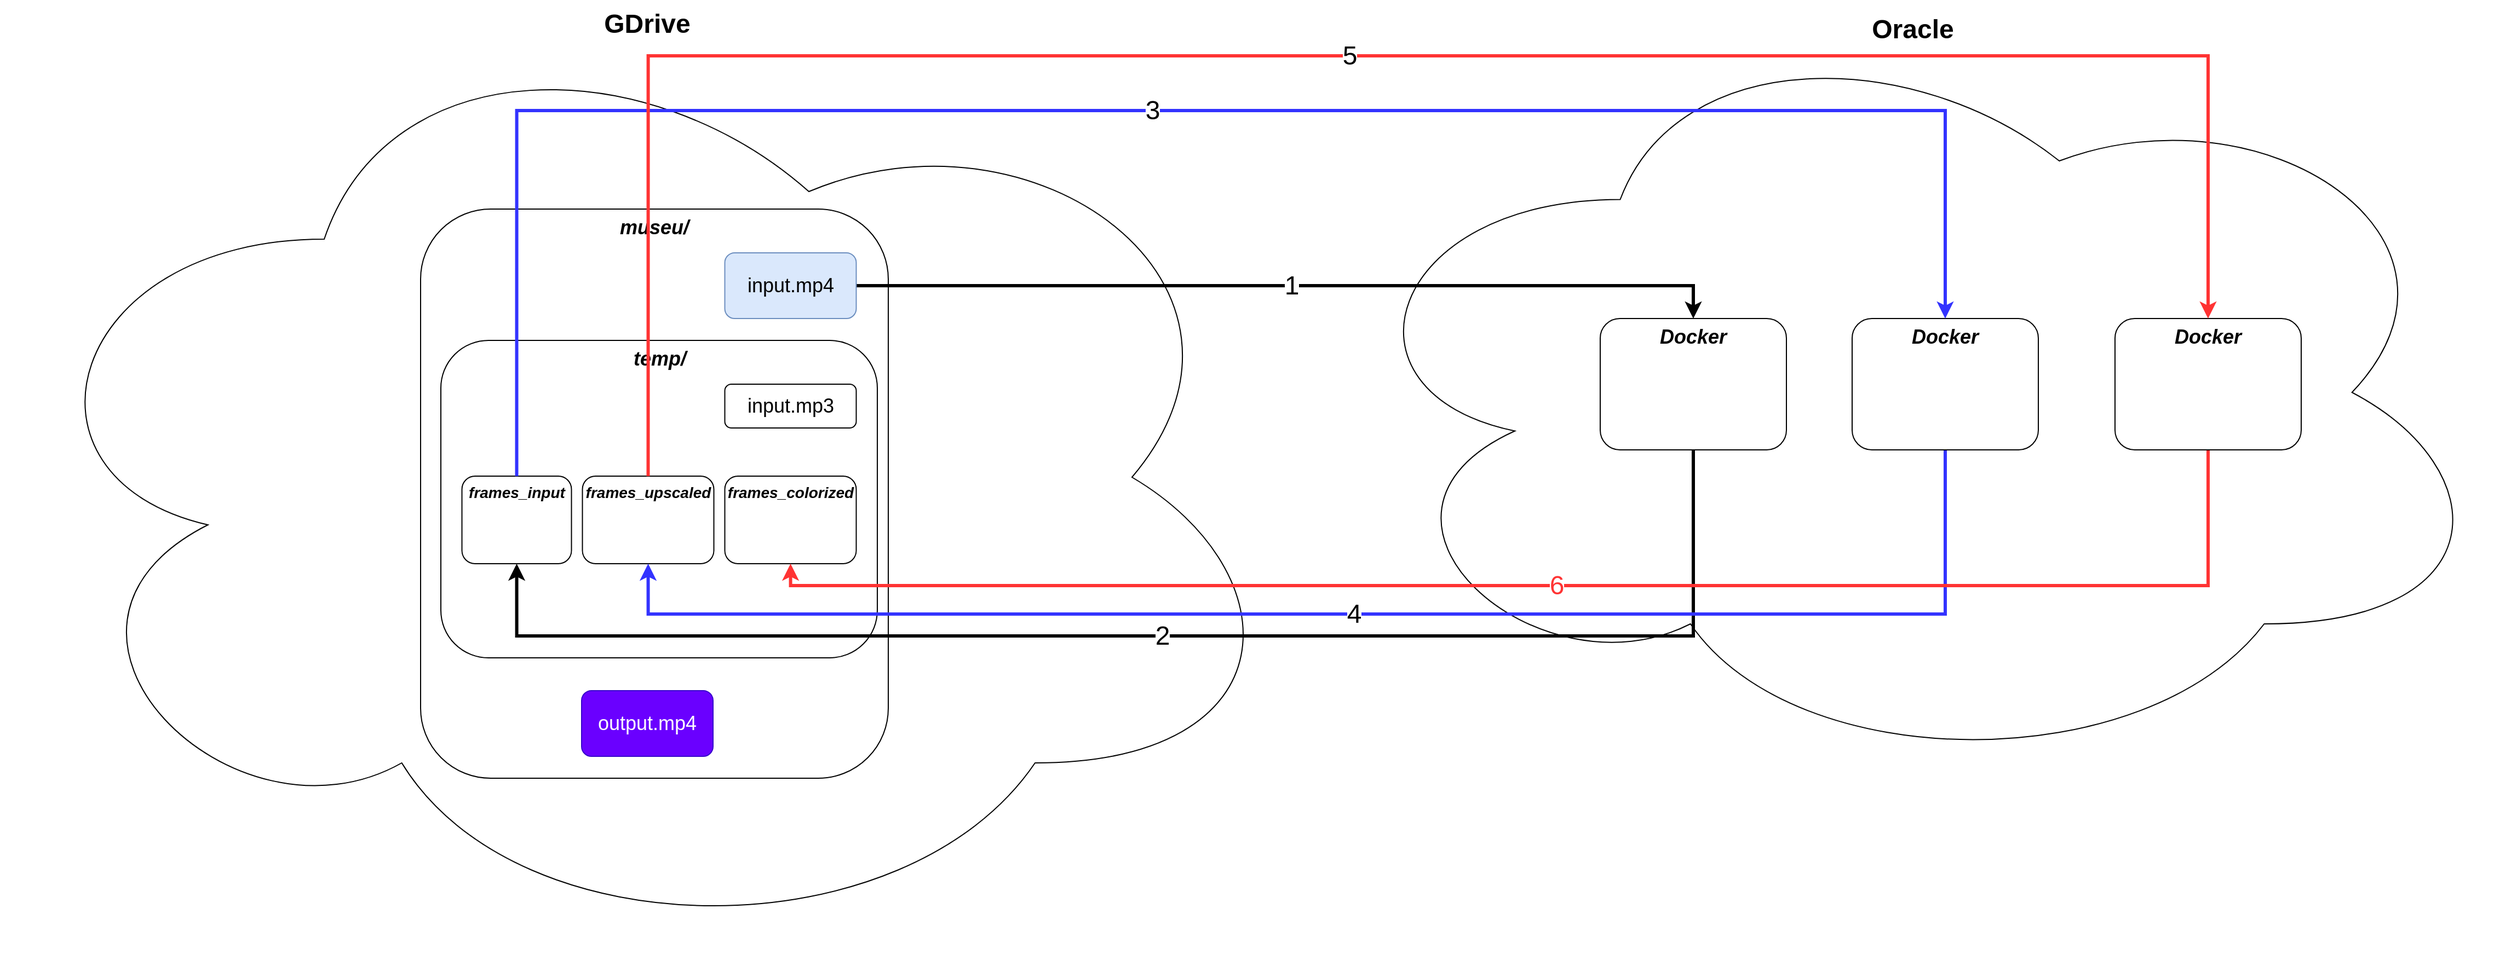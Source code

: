 <mxfile version="20.4.0" type="github">
  <diagram id="3Fv5NhjtqIWBbp0A9UoZ" name="Página-1">
    <mxGraphModel dx="1777" dy="1262" grid="1" gridSize="10" guides="1" tooltips="1" connect="1" arrows="1" fold="1" page="1" pageScale="1" pageWidth="827" pageHeight="1169" math="0" shadow="0">
      <root>
        <mxCell id="0" />
        <mxCell id="1" parent="0" />
        <mxCell id="Gr2G1NVsENSNUCY83yur-3" value="GDrive" style="ellipse;shape=cloud;whiteSpace=wrap;html=1;rounded=1;fontSize=24;horizontal=1;verticalAlign=top;fontStyle=1;fillColor=default;" vertex="1" parent="1">
          <mxGeometry x="30" y="70" width="1180" height="870" as="geometry" />
        </mxCell>
        <mxCell id="Gr2G1NVsENSNUCY83yur-1" value="museu/" style="whiteSpace=wrap;html=1;rounded=1;verticalAlign=top;fontSize=18;fontStyle=3" vertex="1" parent="1">
          <mxGeometry x="413" y="260" width="427" height="520" as="geometry" />
        </mxCell>
        <mxCell id="Gr2G1NVsENSNUCY83yur-4" value="temp/" style="whiteSpace=wrap;html=1;rounded=1;verticalAlign=top;fontSize=18;fontStyle=3" vertex="1" parent="1">
          <mxGeometry x="431.5" y="380" width="398.5" height="290" as="geometry" />
        </mxCell>
        <mxCell id="Gr2G1NVsENSNUCY83yur-5" value="frames_input" style="whiteSpace=wrap;html=1;rounded=1;verticalAlign=top;fontSize=14;fontStyle=3" vertex="1" parent="1">
          <mxGeometry x="450.75" y="504" width="100" height="80" as="geometry" />
        </mxCell>
        <mxCell id="Gr2G1NVsENSNUCY83yur-6" value="frames_upscaled" style="whiteSpace=wrap;html=1;rounded=1;verticalAlign=top;fontSize=14;fontStyle=3" vertex="1" parent="1">
          <mxGeometry x="560.75" y="504" width="120" height="80" as="geometry" />
        </mxCell>
        <mxCell id="Gr2G1NVsENSNUCY83yur-7" value="frames_colorized" style="whiteSpace=wrap;html=1;rounded=1;verticalAlign=top;fontSize=14;fontStyle=3" vertex="1" parent="1">
          <mxGeometry x="690.75" y="504" width="120" height="80" as="geometry" />
        </mxCell>
        <mxCell id="Gr2G1NVsENSNUCY83yur-8" value="output.mp4" style="rounded=1;whiteSpace=wrap;html=1;fontSize=18;fillColor=#6a00ff;strokeColor=#3700CC;fontColor=#ffffff;" vertex="1" parent="1">
          <mxGeometry x="560" y="700" width="120" height="60" as="geometry" />
        </mxCell>
        <mxCell id="Gr2G1NVsENSNUCY83yur-9" value="Oracle" style="ellipse;shape=cloud;whiteSpace=wrap;html=1;rounded=1;fontSize=24;horizontal=1;verticalAlign=top;fontStyle=1" vertex="1" parent="1">
          <mxGeometry x="1241" y="75" width="1069" height="705" as="geometry" />
        </mxCell>
        <mxCell id="Gr2G1NVsENSNUCY83yur-13" value="2" style="edgeStyle=orthogonalEdgeStyle;shape=connector;rounded=0;orthogonalLoop=1;jettySize=auto;html=1;exitX=0.5;exitY=1;exitDx=0;exitDy=0;entryX=0.5;entryY=1;entryDx=0;entryDy=0;labelBackgroundColor=default;strokeColor=default;strokeWidth=3;fontFamily=Helvetica;fontSize=24;fontColor=default;endArrow=classic;" edge="1" parent="1" source="Gr2G1NVsENSNUCY83yur-11" target="Gr2G1NVsENSNUCY83yur-5">
          <mxGeometry relative="1" as="geometry">
            <Array as="points">
              <mxPoint x="1575" y="650" />
              <mxPoint x="501" y="650" />
            </Array>
          </mxGeometry>
        </mxCell>
        <mxCell id="Gr2G1NVsENSNUCY83yur-11" value="Docker" style="whiteSpace=wrap;html=1;rounded=1;verticalAlign=top;fontSize=18;fontStyle=3" vertex="1" parent="1">
          <mxGeometry x="1490" y="360" width="170" height="120" as="geometry" />
        </mxCell>
        <mxCell id="Gr2G1NVsENSNUCY83yur-12" value="1" style="edgeStyle=orthogonalEdgeStyle;rounded=0;orthogonalLoop=1;jettySize=auto;html=1;entryX=0.5;entryY=0;entryDx=0;entryDy=0;fontSize=24;strokeWidth=3;" edge="1" parent="1" source="Gr2G1NVsENSNUCY83yur-2" target="Gr2G1NVsENSNUCY83yur-11">
          <mxGeometry relative="1" as="geometry" />
        </mxCell>
        <mxCell id="Gr2G1NVsENSNUCY83yur-19" value="&lt;font style=&quot;font-size: 24px;&quot;&gt;4&lt;/font&gt;" style="edgeStyle=orthogonalEdgeStyle;shape=connector;rounded=0;orthogonalLoop=1;jettySize=auto;html=1;exitX=0.5;exitY=1;exitDx=0;exitDy=0;entryX=0.5;entryY=1;entryDx=0;entryDy=0;labelBackgroundColor=default;strokeColor=#3333FF;strokeWidth=3;fontFamily=Helvetica;fontSize=14;fontColor=default;endArrow=classic;" edge="1" parent="1" source="Gr2G1NVsENSNUCY83yur-16" target="Gr2G1NVsENSNUCY83yur-6">
          <mxGeometry relative="1" as="geometry">
            <Array as="points">
              <mxPoint x="1805" y="630" />
              <mxPoint x="621" y="630" />
            </Array>
          </mxGeometry>
        </mxCell>
        <mxCell id="Gr2G1NVsENSNUCY83yur-16" value="Docker" style="whiteSpace=wrap;html=1;rounded=1;verticalAlign=top;fontSize=18;fontStyle=3" vertex="1" parent="1">
          <mxGeometry x="1720" y="360" width="170" height="120" as="geometry" />
        </mxCell>
        <mxCell id="Gr2G1NVsENSNUCY83yur-21" value="6" style="edgeStyle=orthogonalEdgeStyle;shape=connector;rounded=0;orthogonalLoop=1;jettySize=auto;html=1;exitX=0.5;exitY=1;exitDx=0;exitDy=0;entryX=0.5;entryY=1;entryDx=0;entryDy=0;labelBackgroundColor=default;strokeColor=#FF3333;strokeWidth=3;fontFamily=Helvetica;fontSize=24;fontColor=#FF3333;endArrow=classic;" edge="1" parent="1" source="Gr2G1NVsENSNUCY83yur-17" target="Gr2G1NVsENSNUCY83yur-7">
          <mxGeometry relative="1" as="geometry" />
        </mxCell>
        <mxCell id="Gr2G1NVsENSNUCY83yur-17" value="Docker" style="whiteSpace=wrap;html=1;rounded=1;verticalAlign=top;fontSize=18;fontStyle=3" vertex="1" parent="1">
          <mxGeometry x="1960" y="360" width="170" height="120" as="geometry" />
        </mxCell>
        <mxCell id="Gr2G1NVsENSNUCY83yur-18" value="&lt;font style=&quot;font-size: 24px;&quot;&gt;3&lt;/font&gt;" style="edgeStyle=orthogonalEdgeStyle;shape=connector;rounded=0;orthogonalLoop=1;jettySize=auto;html=1;exitX=0.5;exitY=0;exitDx=0;exitDy=0;entryX=0.5;entryY=0;entryDx=0;entryDy=0;labelBackgroundColor=default;strokeColor=#3333FF;strokeWidth=3;fontFamily=Helvetica;fontSize=14;fontColor=default;endArrow=classic;" edge="1" parent="1" source="Gr2G1NVsENSNUCY83yur-5" target="Gr2G1NVsENSNUCY83yur-16">
          <mxGeometry relative="1" as="geometry">
            <Array as="points">
              <mxPoint x="501" y="170" />
              <mxPoint x="1805" y="170" />
            </Array>
          </mxGeometry>
        </mxCell>
        <mxCell id="Gr2G1NVsENSNUCY83yur-15" value="input.mp3" style="rounded=1;whiteSpace=wrap;html=1;fontSize=18;" vertex="1" parent="1">
          <mxGeometry x="690.75" y="420" width="120" height="40" as="geometry" />
        </mxCell>
        <mxCell id="Gr2G1NVsENSNUCY83yur-2" value="input.mp4" style="rounded=1;whiteSpace=wrap;html=1;fontSize=18;fillColor=#dae8fc;strokeColor=#6c8ebf;" vertex="1" parent="1">
          <mxGeometry x="690.75" y="300" width="120" height="60" as="geometry" />
        </mxCell>
        <mxCell id="Gr2G1NVsENSNUCY83yur-20" value="5" style="edgeStyle=orthogonalEdgeStyle;shape=connector;rounded=0;orthogonalLoop=1;jettySize=auto;html=1;entryX=0.5;entryY=0;entryDx=0;entryDy=0;labelBackgroundColor=default;strokeColor=#FF3333;strokeWidth=3;fontFamily=Helvetica;fontSize=24;fontColor=default;endArrow=classic;exitX=0.5;exitY=0;exitDx=0;exitDy=0;" edge="1" parent="1" source="Gr2G1NVsENSNUCY83yur-6" target="Gr2G1NVsENSNUCY83yur-17">
          <mxGeometry relative="1" as="geometry">
            <Array as="points">
              <mxPoint x="621" y="120" />
              <mxPoint x="2045" y="120" />
            </Array>
          </mxGeometry>
        </mxCell>
      </root>
    </mxGraphModel>
  </diagram>
</mxfile>

